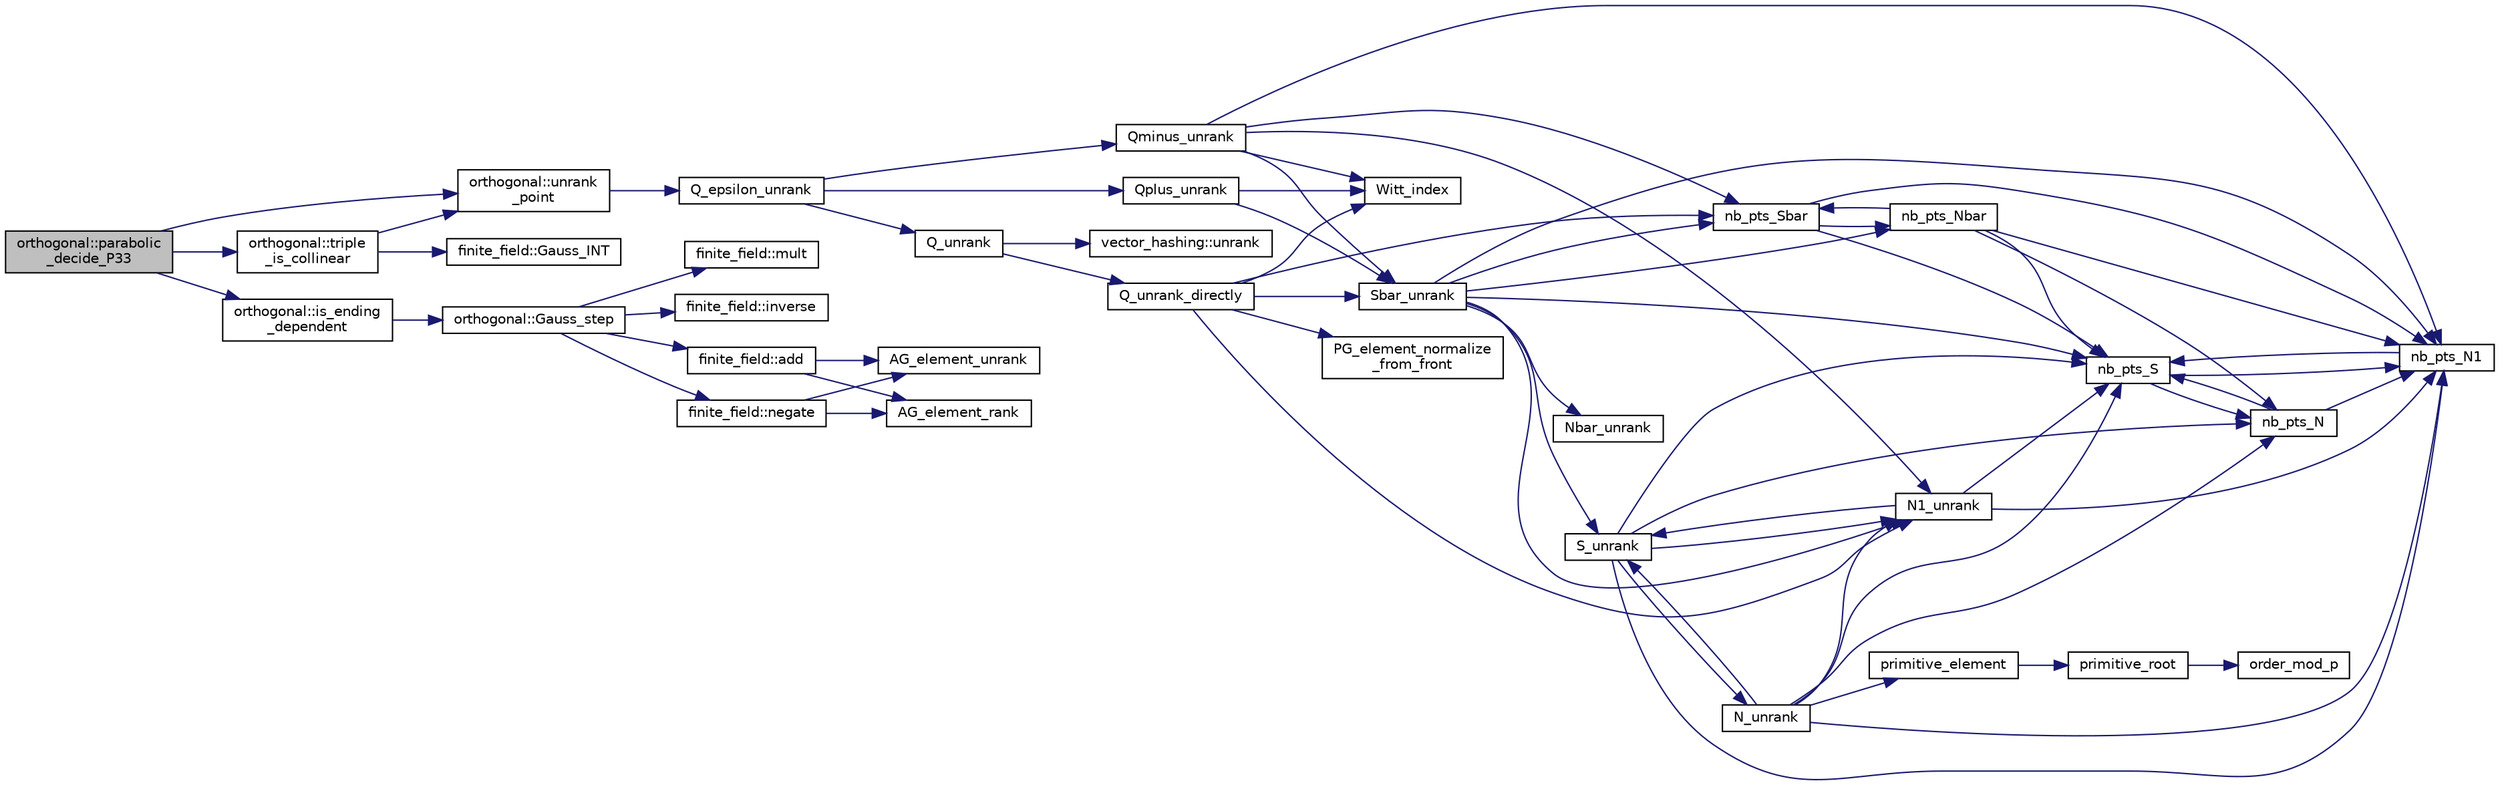 digraph "orthogonal::parabolic_decide_P33"
{
  edge [fontname="Helvetica",fontsize="10",labelfontname="Helvetica",labelfontsize="10"];
  node [fontname="Helvetica",fontsize="10",shape=record];
  rankdir="LR";
  Node15874 [label="orthogonal::parabolic\l_decide_P33",height=0.2,width=0.4,color="black", fillcolor="grey75", style="filled", fontcolor="black"];
  Node15874 -> Node15875 [color="midnightblue",fontsize="10",style="solid",fontname="Helvetica"];
  Node15875 [label="orthogonal::unrank\l_point",height=0.2,width=0.4,color="black", fillcolor="white", style="filled",URL="$d7/daa/classorthogonal.html#ab655117100f7c66c19817b84ac5ac0a0"];
  Node15875 -> Node15876 [color="midnightblue",fontsize="10",style="solid",fontname="Helvetica"];
  Node15876 [label="Q_epsilon_unrank",height=0.2,width=0.4,color="black", fillcolor="white", style="filled",URL="$d4/d67/geometry_8h.html#af162c4d30d4a6528299e37551c353e7b"];
  Node15876 -> Node15877 [color="midnightblue",fontsize="10",style="solid",fontname="Helvetica"];
  Node15877 [label="Q_unrank",height=0.2,width=0.4,color="black", fillcolor="white", style="filled",URL="$db/da0/lib_2foundations_2geometry_2orthogonal__points_8_c.html#a6d02923d5b54ef796934e753e6f5b65b"];
  Node15877 -> Node15878 [color="midnightblue",fontsize="10",style="solid",fontname="Helvetica"];
  Node15878 [label="vector_hashing::unrank",height=0.2,width=0.4,color="black", fillcolor="white", style="filled",URL="$d8/daa/classvector__hashing.html#abbebd3a96a6d27a34b9b49af99e2ed3d"];
  Node15877 -> Node15879 [color="midnightblue",fontsize="10",style="solid",fontname="Helvetica"];
  Node15879 [label="Q_unrank_directly",height=0.2,width=0.4,color="black", fillcolor="white", style="filled",URL="$db/da0/lib_2foundations_2geometry_2orthogonal__points_8_c.html#a105e7e72249e78fcf0785c69099d90ce"];
  Node15879 -> Node15880 [color="midnightblue",fontsize="10",style="solid",fontname="Helvetica"];
  Node15880 [label="Witt_index",height=0.2,width=0.4,color="black", fillcolor="white", style="filled",URL="$db/da0/lib_2foundations_2geometry_2orthogonal__points_8_c.html#ab3483ecb9859a6758f82b5327da50534"];
  Node15879 -> Node15881 [color="midnightblue",fontsize="10",style="solid",fontname="Helvetica"];
  Node15881 [label="nb_pts_Sbar",height=0.2,width=0.4,color="black", fillcolor="white", style="filled",URL="$db/da0/lib_2foundations_2geometry_2orthogonal__points_8_c.html#a986dda26505c9934c771578b084f67cc"];
  Node15881 -> Node15882 [color="midnightblue",fontsize="10",style="solid",fontname="Helvetica"];
  Node15882 [label="nb_pts_S",height=0.2,width=0.4,color="black", fillcolor="white", style="filled",URL="$db/da0/lib_2foundations_2geometry_2orthogonal__points_8_c.html#a9bc3dec6e722644d182738102c3e04f3"];
  Node15882 -> Node15883 [color="midnightblue",fontsize="10",style="solid",fontname="Helvetica"];
  Node15883 [label="nb_pts_N",height=0.2,width=0.4,color="black", fillcolor="white", style="filled",URL="$db/da0/lib_2foundations_2geometry_2orthogonal__points_8_c.html#a93e16898c27b1d1c0a6405a7b0615ba6"];
  Node15883 -> Node15882 [color="midnightblue",fontsize="10",style="solid",fontname="Helvetica"];
  Node15883 -> Node15884 [color="midnightblue",fontsize="10",style="solid",fontname="Helvetica"];
  Node15884 [label="nb_pts_N1",height=0.2,width=0.4,color="black", fillcolor="white", style="filled",URL="$db/da0/lib_2foundations_2geometry_2orthogonal__points_8_c.html#ae0f2e1c76523db67b4ec9629ccc35bc6"];
  Node15884 -> Node15882 [color="midnightblue",fontsize="10",style="solid",fontname="Helvetica"];
  Node15882 -> Node15884 [color="midnightblue",fontsize="10",style="solid",fontname="Helvetica"];
  Node15881 -> Node15885 [color="midnightblue",fontsize="10",style="solid",fontname="Helvetica"];
  Node15885 [label="nb_pts_Nbar",height=0.2,width=0.4,color="black", fillcolor="white", style="filled",URL="$db/da0/lib_2foundations_2geometry_2orthogonal__points_8_c.html#a51b4684a176c6841fd3cd6c34c684c2c"];
  Node15885 -> Node15881 [color="midnightblue",fontsize="10",style="solid",fontname="Helvetica"];
  Node15885 -> Node15883 [color="midnightblue",fontsize="10",style="solid",fontname="Helvetica"];
  Node15885 -> Node15882 [color="midnightblue",fontsize="10",style="solid",fontname="Helvetica"];
  Node15885 -> Node15884 [color="midnightblue",fontsize="10",style="solid",fontname="Helvetica"];
  Node15881 -> Node15884 [color="midnightblue",fontsize="10",style="solid",fontname="Helvetica"];
  Node15879 -> Node15886 [color="midnightblue",fontsize="10",style="solid",fontname="Helvetica"];
  Node15886 [label="Sbar_unrank",height=0.2,width=0.4,color="black", fillcolor="white", style="filled",URL="$db/da0/lib_2foundations_2geometry_2orthogonal__points_8_c.html#a65d9b9ccfff12dd92f4f4e8360701c98"];
  Node15886 -> Node15881 [color="midnightblue",fontsize="10",style="solid",fontname="Helvetica"];
  Node15886 -> Node15882 [color="midnightblue",fontsize="10",style="solid",fontname="Helvetica"];
  Node15886 -> Node15887 [color="midnightblue",fontsize="10",style="solid",fontname="Helvetica"];
  Node15887 [label="S_unrank",height=0.2,width=0.4,color="black", fillcolor="white", style="filled",URL="$db/da0/lib_2foundations_2geometry_2orthogonal__points_8_c.html#a18964a35af25f1b4a85f4eaeb1543d92"];
  Node15887 -> Node15882 [color="midnightblue",fontsize="10",style="solid",fontname="Helvetica"];
  Node15887 -> Node15883 [color="midnightblue",fontsize="10",style="solid",fontname="Helvetica"];
  Node15887 -> Node15884 [color="midnightblue",fontsize="10",style="solid",fontname="Helvetica"];
  Node15887 -> Node15888 [color="midnightblue",fontsize="10",style="solid",fontname="Helvetica"];
  Node15888 [label="N_unrank",height=0.2,width=0.4,color="black", fillcolor="white", style="filled",URL="$db/da0/lib_2foundations_2geometry_2orthogonal__points_8_c.html#ab79724bd19da3bc1b383550113f9d7aa"];
  Node15888 -> Node15882 [color="midnightblue",fontsize="10",style="solid",fontname="Helvetica"];
  Node15888 -> Node15883 [color="midnightblue",fontsize="10",style="solid",fontname="Helvetica"];
  Node15888 -> Node15887 [color="midnightblue",fontsize="10",style="solid",fontname="Helvetica"];
  Node15888 -> Node15884 [color="midnightblue",fontsize="10",style="solid",fontname="Helvetica"];
  Node15888 -> Node15889 [color="midnightblue",fontsize="10",style="solid",fontname="Helvetica"];
  Node15889 [label="N1_unrank",height=0.2,width=0.4,color="black", fillcolor="white", style="filled",URL="$db/da0/lib_2foundations_2geometry_2orthogonal__points_8_c.html#aa9427e27f7f207c1baff3a34cc5d78cf"];
  Node15889 -> Node15882 [color="midnightblue",fontsize="10",style="solid",fontname="Helvetica"];
  Node15889 -> Node15884 [color="midnightblue",fontsize="10",style="solid",fontname="Helvetica"];
  Node15889 -> Node15887 [color="midnightblue",fontsize="10",style="solid",fontname="Helvetica"];
  Node15888 -> Node15890 [color="midnightblue",fontsize="10",style="solid",fontname="Helvetica"];
  Node15890 [label="primitive_element",height=0.2,width=0.4,color="black", fillcolor="white", style="filled",URL="$db/da0/lib_2foundations_2geometry_2orthogonal__points_8_c.html#a97350390ec02c8cd9f54751708e28768"];
  Node15890 -> Node15891 [color="midnightblue",fontsize="10",style="solid",fontname="Helvetica"];
  Node15891 [label="primitive_root",height=0.2,width=0.4,color="black", fillcolor="white", style="filled",URL="$de/dc5/algebra__and__number__theory_8h.html#a0b6f7619d12ff2c4e60b852b820b0972"];
  Node15891 -> Node15892 [color="midnightblue",fontsize="10",style="solid",fontname="Helvetica"];
  Node15892 [label="order_mod_p",height=0.2,width=0.4,color="black", fillcolor="white", style="filled",URL="$df/dda/number__theory_8_c.html#aa38aa7e68ab81726a4462995135456b2"];
  Node15887 -> Node15889 [color="midnightblue",fontsize="10",style="solid",fontname="Helvetica"];
  Node15886 -> Node15885 [color="midnightblue",fontsize="10",style="solid",fontname="Helvetica"];
  Node15886 -> Node15884 [color="midnightblue",fontsize="10",style="solid",fontname="Helvetica"];
  Node15886 -> Node15893 [color="midnightblue",fontsize="10",style="solid",fontname="Helvetica"];
  Node15893 [label="Nbar_unrank",height=0.2,width=0.4,color="black", fillcolor="white", style="filled",URL="$db/da0/lib_2foundations_2geometry_2orthogonal__points_8_c.html#ad641d8fb061c898a2c18266e263fb278"];
  Node15886 -> Node15889 [color="midnightblue",fontsize="10",style="solid",fontname="Helvetica"];
  Node15879 -> Node15894 [color="midnightblue",fontsize="10",style="solid",fontname="Helvetica"];
  Node15894 [label="PG_element_normalize\l_from_front",height=0.2,width=0.4,color="black", fillcolor="white", style="filled",URL="$d4/d67/geometry_8h.html#af675caf5f9975573455c8d93cb56bf95"];
  Node15879 -> Node15889 [color="midnightblue",fontsize="10",style="solid",fontname="Helvetica"];
  Node15876 -> Node15895 [color="midnightblue",fontsize="10",style="solid",fontname="Helvetica"];
  Node15895 [label="Qplus_unrank",height=0.2,width=0.4,color="black", fillcolor="white", style="filled",URL="$db/da0/lib_2foundations_2geometry_2orthogonal__points_8_c.html#ad50512edd586919700e033744b4a03c8"];
  Node15895 -> Node15880 [color="midnightblue",fontsize="10",style="solid",fontname="Helvetica"];
  Node15895 -> Node15886 [color="midnightblue",fontsize="10",style="solid",fontname="Helvetica"];
  Node15876 -> Node15896 [color="midnightblue",fontsize="10",style="solid",fontname="Helvetica"];
  Node15896 [label="Qminus_unrank",height=0.2,width=0.4,color="black", fillcolor="white", style="filled",URL="$db/da0/lib_2foundations_2geometry_2orthogonal__points_8_c.html#ac2dd18f435ab479095b836a483c12c7d"];
  Node15896 -> Node15880 [color="midnightblue",fontsize="10",style="solid",fontname="Helvetica"];
  Node15896 -> Node15881 [color="midnightblue",fontsize="10",style="solid",fontname="Helvetica"];
  Node15896 -> Node15886 [color="midnightblue",fontsize="10",style="solid",fontname="Helvetica"];
  Node15896 -> Node15884 [color="midnightblue",fontsize="10",style="solid",fontname="Helvetica"];
  Node15896 -> Node15889 [color="midnightblue",fontsize="10",style="solid",fontname="Helvetica"];
  Node15874 -> Node15897 [color="midnightblue",fontsize="10",style="solid",fontname="Helvetica"];
  Node15897 [label="orthogonal::is_ending\l_dependent",height=0.2,width=0.4,color="black", fillcolor="white", style="filled",URL="$d7/daa/classorthogonal.html#ac73b14e7da4d8a1a84750c345dfabd99"];
  Node15897 -> Node15898 [color="midnightblue",fontsize="10",style="solid",fontname="Helvetica"];
  Node15898 [label="orthogonal::Gauss_step",height=0.2,width=0.4,color="black", fillcolor="white", style="filled",URL="$d7/daa/classorthogonal.html#acc98650297e4c16a55f881780df18ff1"];
  Node15898 -> Node15899 [color="midnightblue",fontsize="10",style="solid",fontname="Helvetica"];
  Node15899 [label="finite_field::negate",height=0.2,width=0.4,color="black", fillcolor="white", style="filled",URL="$df/d5a/classfinite__field.html#aa9d798298f25d4a9262b5bc5f1733e31"];
  Node15899 -> Node15900 [color="midnightblue",fontsize="10",style="solid",fontname="Helvetica"];
  Node15900 [label="AG_element_unrank",height=0.2,width=0.4,color="black", fillcolor="white", style="filled",URL="$d4/d67/geometry_8h.html#a4a33b86c87b2879b97cfa1327abe2885"];
  Node15899 -> Node15901 [color="midnightblue",fontsize="10",style="solid",fontname="Helvetica"];
  Node15901 [label="AG_element_rank",height=0.2,width=0.4,color="black", fillcolor="white", style="filled",URL="$d4/d67/geometry_8h.html#ab2ac908d07dd8038fd996e26bdc75c17"];
  Node15898 -> Node15902 [color="midnightblue",fontsize="10",style="solid",fontname="Helvetica"];
  Node15902 [label="finite_field::mult",height=0.2,width=0.4,color="black", fillcolor="white", style="filled",URL="$df/d5a/classfinite__field.html#a24fb5917aa6d4d656fd855b7f44a13b0"];
  Node15898 -> Node15903 [color="midnightblue",fontsize="10",style="solid",fontname="Helvetica"];
  Node15903 [label="finite_field::inverse",height=0.2,width=0.4,color="black", fillcolor="white", style="filled",URL="$df/d5a/classfinite__field.html#a69f2a12c01e70b7ce2d115c5221c9cdd"];
  Node15898 -> Node15904 [color="midnightblue",fontsize="10",style="solid",fontname="Helvetica"];
  Node15904 [label="finite_field::add",height=0.2,width=0.4,color="black", fillcolor="white", style="filled",URL="$df/d5a/classfinite__field.html#a8f12328a27500f3c7be0c849ebbc9d14"];
  Node15904 -> Node15900 [color="midnightblue",fontsize="10",style="solid",fontname="Helvetica"];
  Node15904 -> Node15901 [color="midnightblue",fontsize="10",style="solid",fontname="Helvetica"];
  Node15874 -> Node15905 [color="midnightblue",fontsize="10",style="solid",fontname="Helvetica"];
  Node15905 [label="orthogonal::triple\l_is_collinear",height=0.2,width=0.4,color="black", fillcolor="white", style="filled",URL="$d7/daa/classorthogonal.html#a85cf2656074b3977032a6bf975475b37"];
  Node15905 -> Node15875 [color="midnightblue",fontsize="10",style="solid",fontname="Helvetica"];
  Node15905 -> Node15906 [color="midnightblue",fontsize="10",style="solid",fontname="Helvetica"];
  Node15906 [label="finite_field::Gauss_INT",height=0.2,width=0.4,color="black", fillcolor="white", style="filled",URL="$df/d5a/classfinite__field.html#adb676d2e80341b53751326e3a58beb11"];
}
